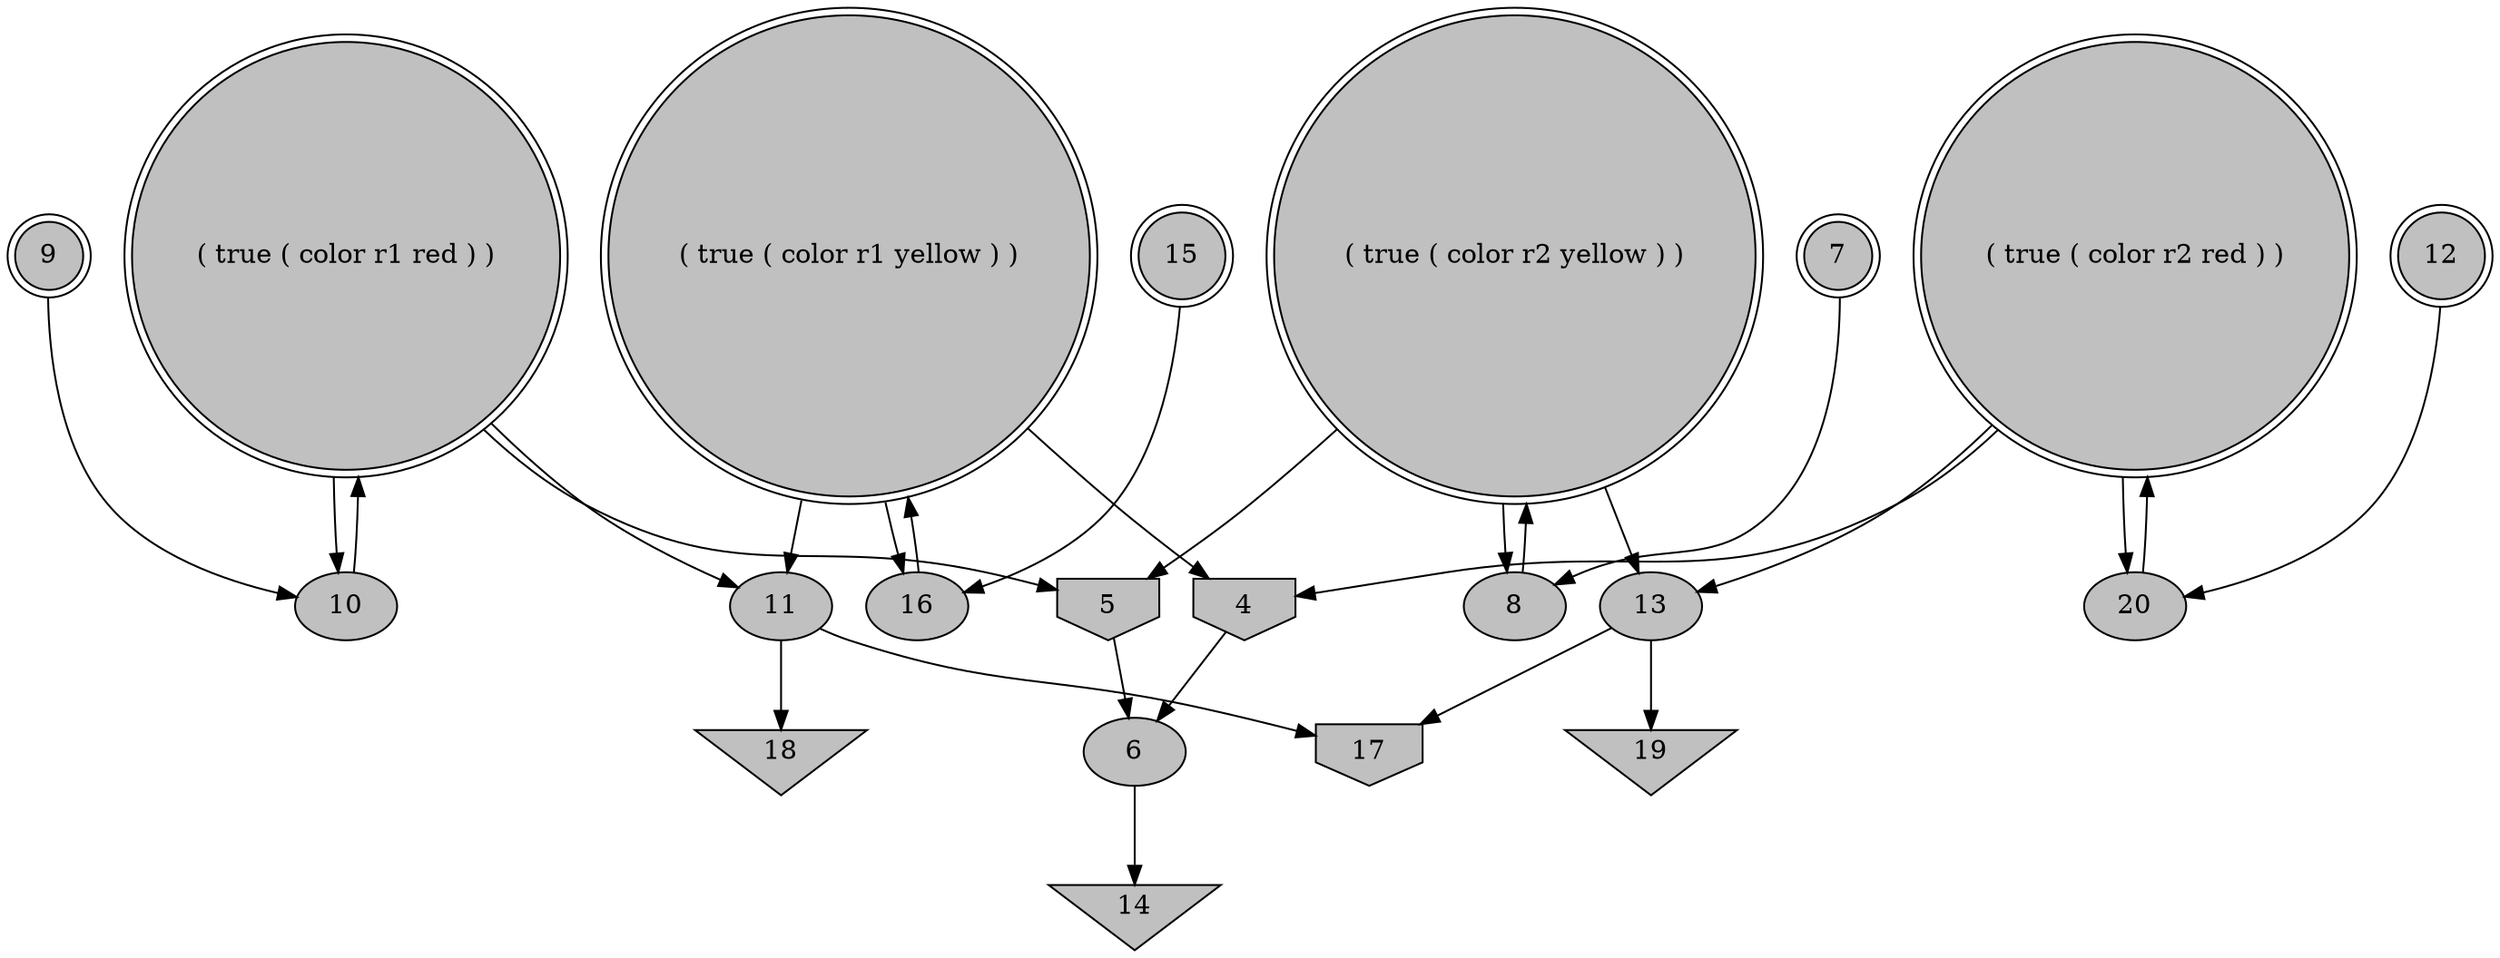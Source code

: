 digraph propNet {
"@0"[shape=doublecircle, style=filled, fillcolor=grey, label="( true ( color r1 red ) )
"];

"@10"->"@0"; 
"@1"[shape=doublecircle, style=filled, fillcolor=grey, label="( true ( color r1 yellow ) )
"];

"@16"->"@1"; 
"@2"[shape=doublecircle, style=filled, fillcolor=grey, label="( true ( color r2 red ) )
"];

"@20"->"@2"; 
"@3"[shape=doublecircle, style=filled, fillcolor=grey, label="( true ( color r2 yellow ) )
"];

"@8"->"@3"; 
"@4"[shape=invhouse, style=filled, fillcolor=grey, label="4"];
"@2"->"@4"; "@1"->"@4"; 
"@5"[shape=invhouse, style=filled, fillcolor=grey, label="5"];
"@3"->"@5"; "@0"->"@5"; 
"@6"[shape=ellipse, style=filled, fillcolor=grey, label="6"];
"@4"->"@6"; "@5"->"@6"; 
"@7"[shape=doublecircle, style=filled, fillcolor=grey, label="7"];

"@8"[shape=ellipse, style=filled, fillcolor=grey, label="8"];
"@3"->"@8"; "@7"->"@8"; 
"@9"[shape=doublecircle, style=filled, fillcolor=grey, label="9"];

"@10"[shape=ellipse, style=filled, fillcolor=grey, label="10"];
"@9"->"@10"; "@0"->"@10"; 
"@11"[shape=ellipse, style=filled, fillcolor=grey, label="11"];
"@0"->"@11"; "@1"->"@11"; 
"@12"[shape=doublecircle, style=filled, fillcolor=grey, label="12"];

"@13"[shape=ellipse, style=filled, fillcolor=grey, label="13"];
"@2"->"@13"; "@3"->"@13"; 
"@14"[shape=invtriangle, style=filled, fillcolor=grey, label="14"];
"@6"->"@14"; 
"@15"[shape=doublecircle, style=filled, fillcolor=grey, label="15"];

"@16"[shape=ellipse, style=filled, fillcolor=grey, label="16"];
"@1"->"@16"; "@15"->"@16"; 
"@17"[shape=invhouse, style=filled, fillcolor=grey, label="17"];
"@11"->"@17"; "@13"->"@17"; 
"@18"[shape=invtriangle, style=filled, fillcolor=grey, label="18"];
"@11"->"@18"; 
"@19"[shape=invtriangle, style=filled, fillcolor=grey, label="19"];
"@13"->"@19"; 
"@20"[shape=ellipse, style=filled, fillcolor=grey, label="20"];
"@12"->"@20"; "@2"->"@20"; 
}
